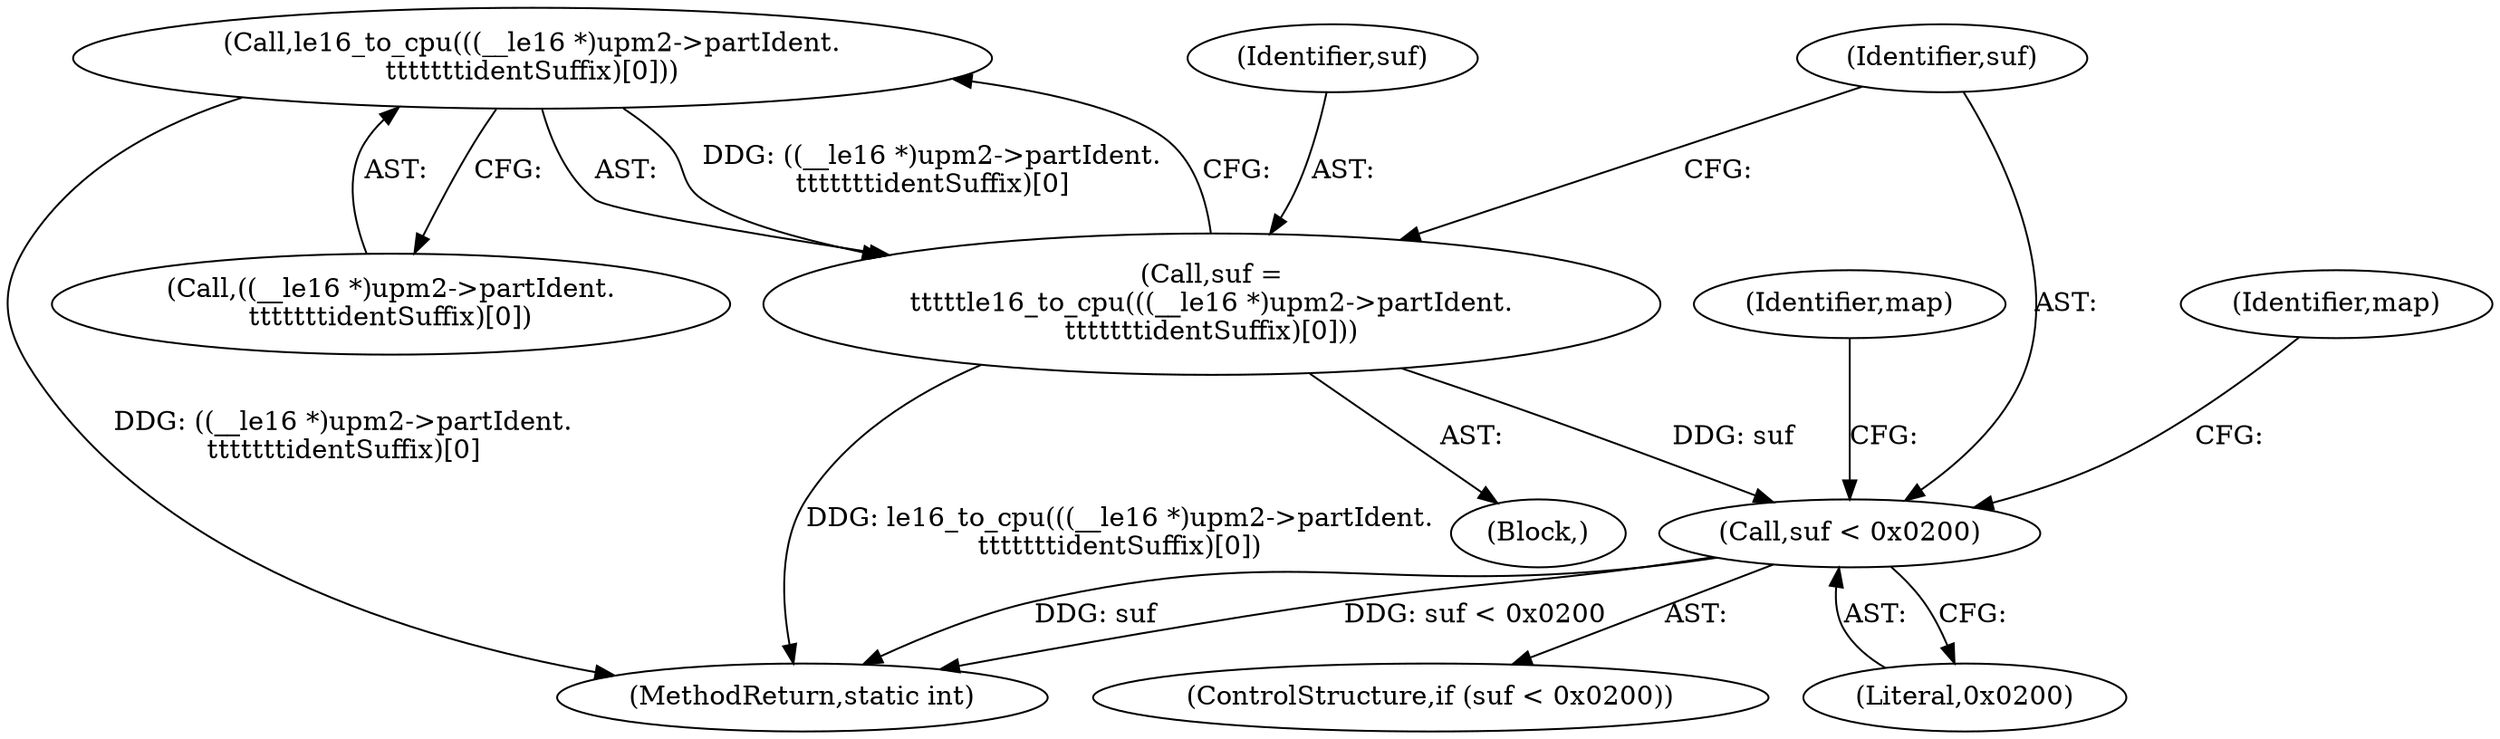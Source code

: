 digraph "0_linux_1df2ae31c724e57be9d7ac00d78db8a5dabdd050@array" {
"1000301" [label="(Call,le16_to_cpu(((__le16 *)upm2->partIdent.\n\t\t\t\t\t\t\tidentSuffix)[0]))"];
"1000299" [label="(Call,suf =\n\t\t\t\t\tle16_to_cpu(((__le16 *)upm2->partIdent.\n\t\t\t\t\t\t\tidentSuffix)[0]))"];
"1000312" [label="(Call,suf < 0x0200)"];
"1000312" [label="(Call,suf < 0x0200)"];
"1000300" [label="(Identifier,suf)"];
"1000297" [label="(Block,)"];
"1000301" [label="(Call,le16_to_cpu(((__le16 *)upm2->partIdent.\n\t\t\t\t\t\t\tidentSuffix)[0]))"];
"1000313" [label="(Identifier,suf)"];
"1000691" [label="(MethodReturn,static int)"];
"1000302" [label="(Call,((__le16 *)upm2->partIdent.\n\t\t\t\t\t\t\tidentSuffix)[0])"];
"1000299" [label="(Call,suf =\n\t\t\t\t\tle16_to_cpu(((__le16 *)upm2->partIdent.\n\t\t\t\t\t\t\tidentSuffix)[0]))"];
"1000311" [label="(ControlStructure,if (suf < 0x0200))"];
"1000314" [label="(Literal,0x0200)"];
"1000330" [label="(Identifier,map)"];
"1000318" [label="(Identifier,map)"];
"1000301" -> "1000299"  [label="AST: "];
"1000301" -> "1000302"  [label="CFG: "];
"1000302" -> "1000301"  [label="AST: "];
"1000299" -> "1000301"  [label="CFG: "];
"1000301" -> "1000691"  [label="DDG: ((__le16 *)upm2->partIdent.\n\t\t\t\t\t\t\tidentSuffix)[0]"];
"1000301" -> "1000299"  [label="DDG: ((__le16 *)upm2->partIdent.\n\t\t\t\t\t\t\tidentSuffix)[0]"];
"1000299" -> "1000297"  [label="AST: "];
"1000300" -> "1000299"  [label="AST: "];
"1000313" -> "1000299"  [label="CFG: "];
"1000299" -> "1000691"  [label="DDG: le16_to_cpu(((__le16 *)upm2->partIdent.\n\t\t\t\t\t\t\tidentSuffix)[0])"];
"1000299" -> "1000312"  [label="DDG: suf"];
"1000312" -> "1000311"  [label="AST: "];
"1000312" -> "1000314"  [label="CFG: "];
"1000313" -> "1000312"  [label="AST: "];
"1000314" -> "1000312"  [label="AST: "];
"1000318" -> "1000312"  [label="CFG: "];
"1000330" -> "1000312"  [label="CFG: "];
"1000312" -> "1000691"  [label="DDG: suf < 0x0200"];
"1000312" -> "1000691"  [label="DDG: suf"];
}
